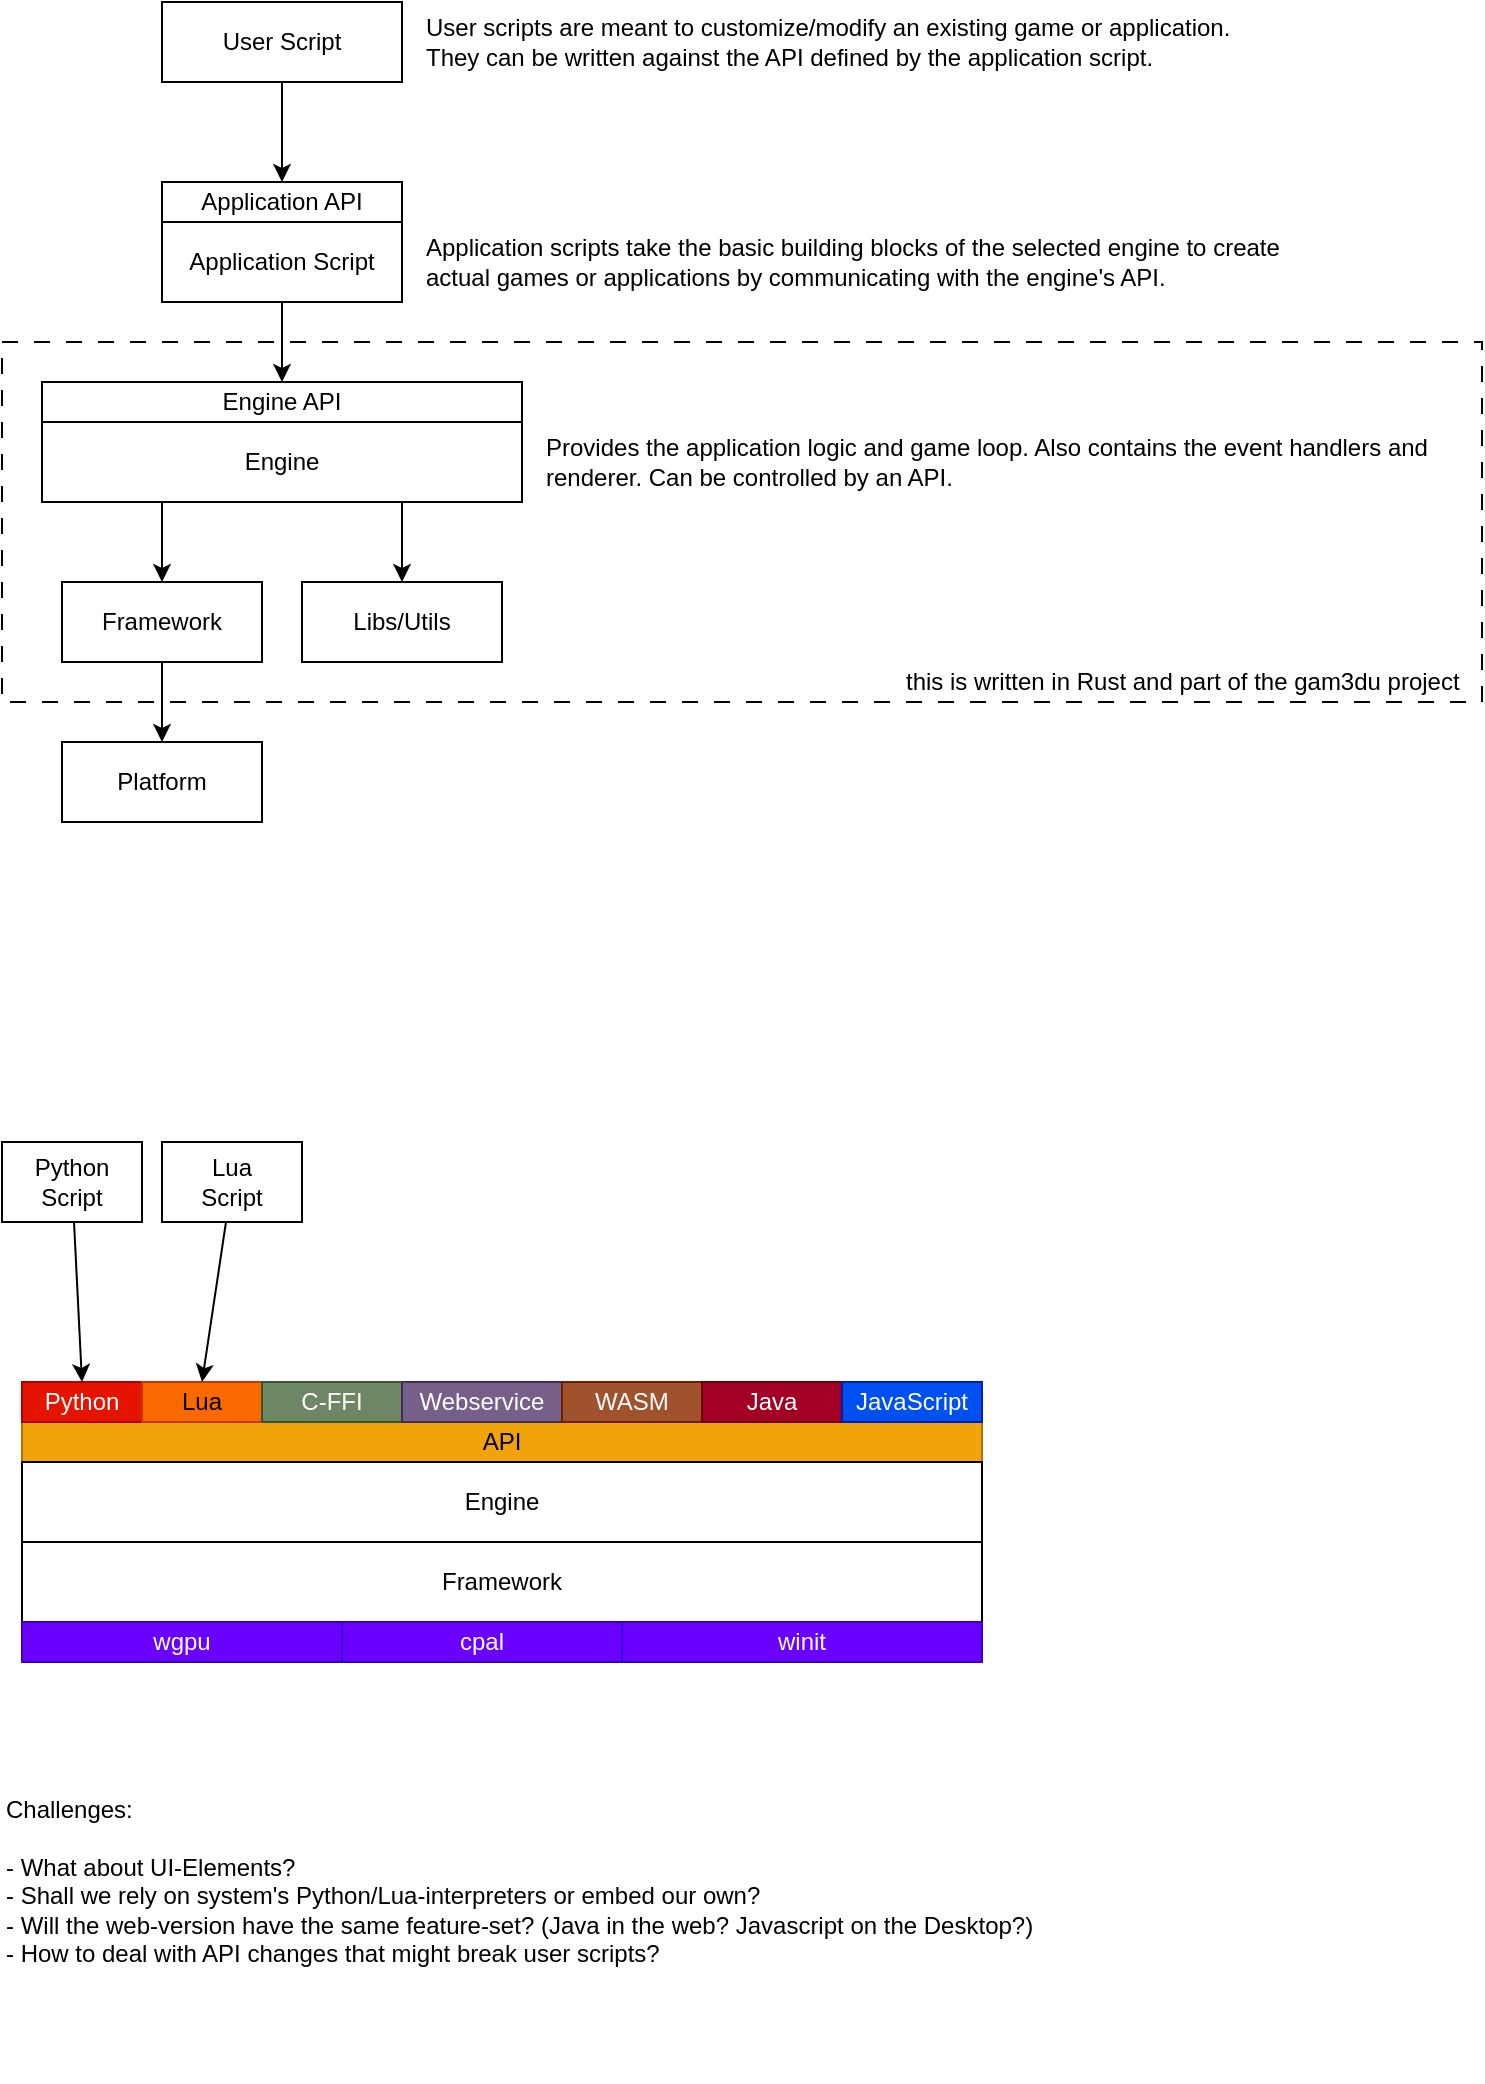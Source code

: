 <mxfile>
    <diagram id="2KSqYS7HcdBWXXMJBx4O" name="Page-1">
        <mxGraphModel dx="1010" dy="1039" grid="1" gridSize="10" guides="1" tooltips="1" connect="1" arrows="1" fold="1" page="1" pageScale="1" pageWidth="850" pageHeight="1100" math="0" shadow="0">
            <root>
                <mxCell id="0"/>
                <mxCell id="1" parent="0"/>
                <mxCell id="32" value="" style="whiteSpace=wrap;html=1;dashed=1;dashPattern=8 8;fillStyle=auto;" parent="1" vertex="1">
                    <mxGeometry x="60" y="210" width="740" height="180" as="geometry"/>
                </mxCell>
                <mxCell id="4" style="edgeStyle=none;html=1;entryX=0.5;entryY=0;entryDx=0;entryDy=0;" parent="1" source="2" target="40" edge="1">
                    <mxGeometry relative="1" as="geometry"/>
                </mxCell>
                <mxCell id="2" value="User Script" style="rounded=0;whiteSpace=wrap;html=1;" parent="1" vertex="1">
                    <mxGeometry x="140" y="40" width="120" height="40" as="geometry"/>
                </mxCell>
                <mxCell id="3" value="Application Script" style="rounded=0;whiteSpace=wrap;html=1;" parent="1" vertex="1">
                    <mxGeometry x="140" y="150" width="120" height="40" as="geometry"/>
                </mxCell>
                <mxCell id="8" style="edgeStyle=none;html=1;entryX=0.5;entryY=0;entryDx=0;entryDy=0;" parent="1" source="3" target="42" edge="1">
                    <mxGeometry relative="1" as="geometry">
                        <mxPoint x="110" y="210" as="sourcePoint"/>
                    </mxGeometry>
                </mxCell>
                <mxCell id="30" style="edgeStyle=none;html=1;exitX=0.75;exitY=1;exitDx=0;exitDy=0;" parent="1" source="28" target="36" edge="1">
                    <mxGeometry relative="1" as="geometry">
                        <mxPoint x="170" y="210" as="sourcePoint"/>
                        <mxPoint x="490" y="390" as="targetPoint"/>
                    </mxGeometry>
                </mxCell>
                <mxCell id="10" style="edgeStyle=none;html=1;entryX=0.5;entryY=0;entryDx=0;entryDy=0;" parent="1" source="7" target="9" edge="1">
                    <mxGeometry relative="1" as="geometry"/>
                </mxCell>
                <mxCell id="7" value="Framework" style="rounded=0;whiteSpace=wrap;html=1;" parent="1" vertex="1">
                    <mxGeometry x="90" y="330" width="100" height="40" as="geometry"/>
                </mxCell>
                <mxCell id="9" value="Platform" style="rounded=0;whiteSpace=wrap;html=1;" parent="1" vertex="1">
                    <mxGeometry x="90" y="410" width="100" height="40" as="geometry"/>
                </mxCell>
                <mxCell id="11" value="Framework" style="rounded=0;whiteSpace=wrap;html=1;" parent="1" vertex="1">
                    <mxGeometry x="70" y="810" width="480" height="40" as="geometry"/>
                </mxCell>
                <mxCell id="12" value="API" style="rounded=0;whiteSpace=wrap;html=1;fillColor=#f0a30a;fontColor=#000000;strokeColor=#BD7000;" parent="1" vertex="1">
                    <mxGeometry x="70" y="750" width="480" height="20" as="geometry"/>
                </mxCell>
                <mxCell id="13" value="Python" style="rounded=0;whiteSpace=wrap;html=1;fillColor=#e51400;fontColor=#ffffff;strokeColor=#B20000;" parent="1" vertex="1">
                    <mxGeometry x="70" y="730" width="60" height="20" as="geometry"/>
                </mxCell>
                <mxCell id="14" value="Lua" style="rounded=0;whiteSpace=wrap;html=1;fillColor=#fa6800;fontColor=#000000;strokeColor=#C73500;" parent="1" vertex="1">
                    <mxGeometry x="130" y="730" width="60" height="20" as="geometry"/>
                </mxCell>
                <mxCell id="15" value="C-FFI" style="rounded=0;whiteSpace=wrap;html=1;fillColor=#6d8764;fontColor=#ffffff;strokeColor=#3A5431;" parent="1" vertex="1">
                    <mxGeometry x="190" y="730" width="70" height="20" as="geometry"/>
                </mxCell>
                <mxCell id="16" value="Webservice" style="rounded=0;whiteSpace=wrap;html=1;fillColor=#76608a;fontColor=#ffffff;strokeColor=#432D57;" parent="1" vertex="1">
                    <mxGeometry x="260" y="730" width="80" height="20" as="geometry"/>
                </mxCell>
                <mxCell id="17" value="WASM" style="rounded=0;whiteSpace=wrap;html=1;fillColor=#a0522d;fontColor=#ffffff;strokeColor=#6D1F00;" parent="1" vertex="1">
                    <mxGeometry x="340" y="730" width="70" height="20" as="geometry"/>
                </mxCell>
                <mxCell id="18" value="Java" style="rounded=0;whiteSpace=wrap;html=1;fillColor=#a20025;fontColor=#ffffff;strokeColor=#6F0000;" parent="1" vertex="1">
                    <mxGeometry x="410" y="730" width="70" height="20" as="geometry"/>
                </mxCell>
                <mxCell id="19" value="JavaScript" style="rounded=0;whiteSpace=wrap;html=1;fillColor=#0050ef;fontColor=#ffffff;strokeColor=#001DBC;" parent="1" vertex="1">
                    <mxGeometry x="480" y="730" width="70" height="20" as="geometry"/>
                </mxCell>
                <mxCell id="20" value="wgpu" style="rounded=0;whiteSpace=wrap;html=1;fillColor=#6a00ff;fontColor=#ffffff;strokeColor=#3700CC;" parent="1" vertex="1">
                    <mxGeometry x="70" y="850" width="160" height="20" as="geometry"/>
                </mxCell>
                <mxCell id="21" value="cpal" style="rounded=0;whiteSpace=wrap;html=1;fillColor=#6a00ff;fontColor=#ffffff;strokeColor=#3700CC;" parent="1" vertex="1">
                    <mxGeometry x="230" y="850" width="140" height="20" as="geometry"/>
                </mxCell>
                <mxCell id="22" value="winit" style="rounded=0;whiteSpace=wrap;html=1;fillColor=#6a00ff;fontColor=#ffffff;strokeColor=#3700CC;" parent="1" vertex="1">
                    <mxGeometry x="370" y="850" width="180" height="20" as="geometry"/>
                </mxCell>
                <mxCell id="25" style="edgeStyle=none;html=1;entryX=0.5;entryY=0;entryDx=0;entryDy=0;" parent="1" source="23" target="13" edge="1">
                    <mxGeometry relative="1" as="geometry"/>
                </mxCell>
                <mxCell id="23" value="Python&lt;br&gt;Script" style="rounded=0;whiteSpace=wrap;html=1;" parent="1" vertex="1">
                    <mxGeometry x="60" y="610" width="70" height="40" as="geometry"/>
                </mxCell>
                <mxCell id="26" style="edgeStyle=none;html=1;entryX=0.5;entryY=0;entryDx=0;entryDy=0;" parent="1" source="24" target="14" edge="1">
                    <mxGeometry relative="1" as="geometry"/>
                </mxCell>
                <mxCell id="24" value="Lua&lt;br&gt;Script" style="rounded=0;whiteSpace=wrap;html=1;" parent="1" vertex="1">
                    <mxGeometry x="140" y="610" width="70" height="40" as="geometry"/>
                </mxCell>
                <mxCell id="27" value="Challenges:&lt;br&gt;&lt;br&gt;- What about UI-Elements?&lt;br&gt;- Shall we rely on system's Python/Lua-interpreters or embed our own?&lt;br&gt;- Will the web-version have the same feature-set? (Java in the web? Javascript on the Desktop?)&lt;br&gt;- How to deal with API changes that might break user scripts?" style="text;strokeColor=none;align=left;fillColor=none;html=1;verticalAlign=top;whiteSpace=wrap;rounded=0;horizontal=1;" parent="1" vertex="1">
                    <mxGeometry x="60" y="930" width="720" height="150" as="geometry"/>
                </mxCell>
                <mxCell id="29" style="edgeStyle=none;html=1;entryX=0.5;entryY=0;entryDx=0;entryDy=0;exitX=0.25;exitY=1;exitDx=0;exitDy=0;" parent="1" source="28" target="7" edge="1">
                    <mxGeometry relative="1" as="geometry"/>
                </mxCell>
                <mxCell id="28" value="Engine" style="rounded=0;whiteSpace=wrap;html=1;" parent="1" vertex="1">
                    <mxGeometry x="80" y="250" width="240" height="40" as="geometry"/>
                </mxCell>
                <mxCell id="33" value="Engine" style="rounded=0;whiteSpace=wrap;html=1;" parent="1" vertex="1">
                    <mxGeometry x="70" y="770" width="480" height="40" as="geometry"/>
                </mxCell>
                <mxCell id="36" value="Libs/Utils" style="rounded=0;whiteSpace=wrap;html=1;" parent="1" vertex="1">
                    <mxGeometry x="210" y="330" width="100" height="40" as="geometry"/>
                </mxCell>
                <mxCell id="37" value="User scripts are meant to customize/modify an existing game or application.&lt;br&gt;They can be written against the API defined by the application script." style="text;html=1;strokeColor=none;fillColor=none;align=left;verticalAlign=middle;whiteSpace=wrap;rounded=0;" vertex="1" parent="1">
                    <mxGeometry x="270" y="40" width="460" height="40" as="geometry"/>
                </mxCell>
                <mxCell id="38" value="Application scripts take the basic building blocks of the selected engine to create actual games or applications by communicating with the engine's API." style="text;html=1;strokeColor=none;fillColor=none;align=left;verticalAlign=middle;whiteSpace=wrap;rounded=0;" vertex="1" parent="1">
                    <mxGeometry x="270" y="150" width="460" height="40" as="geometry"/>
                </mxCell>
                <mxCell id="39" value="Provides the application logic and game loop. Also contains the event handlers and renderer. Can be controlled by an API." style="text;html=1;strokeColor=none;fillColor=none;align=left;verticalAlign=middle;whiteSpace=wrap;rounded=0;" vertex="1" parent="1">
                    <mxGeometry x="330" y="250" width="460" height="40" as="geometry"/>
                </mxCell>
                <mxCell id="40" value="Application API" style="rounded=0;whiteSpace=wrap;html=1;" vertex="1" parent="1">
                    <mxGeometry x="140" y="130" width="120" height="20" as="geometry"/>
                </mxCell>
                <mxCell id="42" value="Engine API" style="rounded=0;whiteSpace=wrap;html=1;" vertex="1" parent="1">
                    <mxGeometry x="80" y="230" width="240" height="20" as="geometry"/>
                </mxCell>
                <mxCell id="43" value="this is written in Rust and part of the gam3du project" style="text;html=1;strokeColor=none;fillColor=none;align=left;verticalAlign=middle;whiteSpace=wrap;rounded=0;" vertex="1" parent="1">
                    <mxGeometry x="510" y="370" width="290" height="20" as="geometry"/>
                </mxCell>
            </root>
        </mxGraphModel>
    </diagram>
</mxfile>